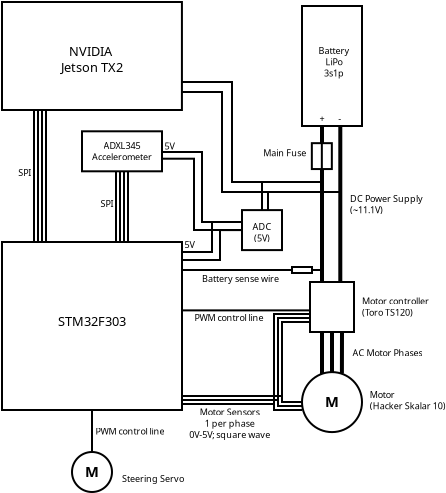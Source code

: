 <?xml version="1.0" encoding="UTF-8"?>
<dia:diagram xmlns:dia="http://www.lysator.liu.se/~alla/dia/">
  <dia:layer name="Background" visible="true" active="true">
    <dia:object type="Standard - Text" version="1" id="O0">
      <dia:attribute name="obj_pos">
        <dia:point val="9.384,42.803"/>
      </dia:attribute>
      <dia:attribute name="obj_bb">
        <dia:rectangle val="9.384,42.383;13.611,43.475"/>
      </dia:attribute>
      <dia:attribute name="text">
        <dia:composite type="text">
          <dia:attribute name="string">
            <dia:string>#Motor 
(Hacker Skalar 10)#</dia:string>
          </dia:attribute>
          <dia:attribute name="font">
            <dia:font family="sans" style="0" name="Helvetica"/>
          </dia:attribute>
          <dia:attribute name="height">
            <dia:real val="0.564"/>
          </dia:attribute>
          <dia:attribute name="pos">
            <dia:point val="9.384,42.803"/>
          </dia:attribute>
          <dia:attribute name="color">
            <dia:color val="#000000"/>
          </dia:attribute>
          <dia:attribute name="alignment">
            <dia:enum val="0"/>
          </dia:attribute>
        </dia:composite>
      </dia:attribute>
      <dia:attribute name="valign">
        <dia:enum val="3"/>
      </dia:attribute>
    </dia:object>
    <dia:object type="Standard - Box" version="0" id="O1">
      <dia:attribute name="obj_pos">
        <dia:point val="6.4,37"/>
      </dia:attribute>
      <dia:attribute name="obj_bb">
        <dia:rectangle val="6.35,36.95;8.65,39.55"/>
      </dia:attribute>
      <dia:attribute name="elem_corner">
        <dia:point val="6.4,37"/>
      </dia:attribute>
      <dia:attribute name="elem_width">
        <dia:real val="2.2"/>
      </dia:attribute>
      <dia:attribute name="elem_height">
        <dia:real val="2.5"/>
      </dia:attribute>
      <dia:attribute name="show_background">
        <dia:boolean val="true"/>
      </dia:attribute>
    </dia:object>
    <dia:object type="Standard - Line" version="0" id="O2">
      <dia:attribute name="obj_pos">
        <dia:point val="7.5,39.5"/>
      </dia:attribute>
      <dia:attribute name="obj_bb">
        <dia:rectangle val="7.4,39.4;7.6,41.6"/>
      </dia:attribute>
      <dia:attribute name="conn_endpoints">
        <dia:point val="7.5,39.5"/>
        <dia:point val="7.5,41.5"/>
      </dia:attribute>
      <dia:attribute name="numcp">
        <dia:int val="1"/>
      </dia:attribute>
      <dia:attribute name="line_width">
        <dia:real val="0.2"/>
      </dia:attribute>
      <dia:connections>
        <dia:connection handle="0" to="O1" connection="6"/>
      </dia:connections>
    </dia:object>
    <dia:object type="Standard - Line" version="0" id="O3">
      <dia:attribute name="obj_pos">
        <dia:point val="8,39.5"/>
      </dia:attribute>
      <dia:attribute name="obj_bb">
        <dia:rectangle val="7.894,39.4;8.1,41.675"/>
      </dia:attribute>
      <dia:attribute name="conn_endpoints">
        <dia:point val="8,39.5"/>
        <dia:point val="7.995,41.575"/>
      </dia:attribute>
      <dia:attribute name="numcp">
        <dia:int val="1"/>
      </dia:attribute>
      <dia:attribute name="line_width">
        <dia:real val="0.2"/>
      </dia:attribute>
    </dia:object>
    <dia:object type="Standard - Line" version="0" id="O4">
      <dia:attribute name="obj_pos">
        <dia:point val="7,39.5"/>
      </dia:attribute>
      <dia:attribute name="obj_bb">
        <dia:rectangle val="6.9,39.4;7.1,41.7"/>
      </dia:attribute>
      <dia:attribute name="conn_endpoints">
        <dia:point val="7,39.5"/>
        <dia:point val="7,41.6"/>
      </dia:attribute>
      <dia:attribute name="numcp">
        <dia:int val="1"/>
      </dia:attribute>
      <dia:attribute name="line_width">
        <dia:real val="0.2"/>
      </dia:attribute>
    </dia:object>
    <dia:object type="Standard - Text" version="1" id="O5">
      <dia:attribute name="obj_pos">
        <dia:point val="8.522,40.713"/>
      </dia:attribute>
      <dia:attribute name="obj_bb">
        <dia:rectangle val="8.522,40.28;12.343,40.847"/>
      </dia:attribute>
      <dia:attribute name="text">
        <dia:composite type="text">
          <dia:attribute name="string">
            <dia:string>#AC Motor Phases#</dia:string>
          </dia:attribute>
          <dia:attribute name="font">
            <dia:font family="sans" style="0" name="Helvetica"/>
          </dia:attribute>
          <dia:attribute name="height">
            <dia:real val="0.564"/>
          </dia:attribute>
          <dia:attribute name="pos">
            <dia:point val="8.522,40.713"/>
          </dia:attribute>
          <dia:attribute name="color">
            <dia:color val="#000000"/>
          </dia:attribute>
          <dia:attribute name="alignment">
            <dia:enum val="0"/>
          </dia:attribute>
        </dia:composite>
      </dia:attribute>
      <dia:attribute name="valign">
        <dia:enum val="3"/>
      </dia:attribute>
    </dia:object>
    <dia:object type="Standard - Box" version="0" id="O6">
      <dia:attribute name="obj_pos">
        <dia:point val="-9,35"/>
      </dia:attribute>
      <dia:attribute name="obj_bb">
        <dia:rectangle val="-9.05,34.95;0.05,43.45"/>
      </dia:attribute>
      <dia:attribute name="elem_corner">
        <dia:point val="-9,35"/>
      </dia:attribute>
      <dia:attribute name="elem_width">
        <dia:real val="9"/>
      </dia:attribute>
      <dia:attribute name="elem_height">
        <dia:real val="8.4"/>
      </dia:attribute>
      <dia:attribute name="show_background">
        <dia:boolean val="true"/>
      </dia:attribute>
    </dia:object>
    <dia:object type="Standard - Text" version="1" id="O7">
      <dia:attribute name="obj_pos">
        <dia:point val="-4.5,39.2"/>
      </dia:attribute>
      <dia:attribute name="obj_bb">
        <dia:rectangle val="-6.378,38.605;-2.623,39.35"/>
      </dia:attribute>
      <dia:attribute name="text">
        <dia:composite type="text">
          <dia:attribute name="string">
            <dia:string>#STM32F303#</dia:string>
          </dia:attribute>
          <dia:attribute name="font">
            <dia:font family="sans" style="0" name="Helvetica"/>
          </dia:attribute>
          <dia:attribute name="height">
            <dia:real val="0.8"/>
          </dia:attribute>
          <dia:attribute name="pos">
            <dia:point val="-4.5,39.2"/>
          </dia:attribute>
          <dia:attribute name="color">
            <dia:color val="#000000"/>
          </dia:attribute>
          <dia:attribute name="alignment">
            <dia:enum val="1"/>
          </dia:attribute>
        </dia:composite>
      </dia:attribute>
      <dia:attribute name="valign">
        <dia:enum val="3"/>
      </dia:attribute>
      <dia:connections>
        <dia:connection handle="0" to="O6" connection="8"/>
      </dia:connections>
    </dia:object>
    <dia:object type="Standard - ZigZagLine" version="1" id="O8">
      <dia:attribute name="obj_pos">
        <dia:point val="6,43"/>
      </dia:attribute>
      <dia:attribute name="obj_bb">
        <dia:rectangle val="4.95,38.95;6.45,43.05"/>
      </dia:attribute>
      <dia:attribute name="orth_points">
        <dia:point val="6,43"/>
        <dia:point val="5,43"/>
        <dia:point val="5,39"/>
        <dia:point val="6.4,39"/>
      </dia:attribute>
      <dia:attribute name="orth_orient">
        <dia:enum val="0"/>
        <dia:enum val="1"/>
        <dia:enum val="0"/>
      </dia:attribute>
      <dia:attribute name="autorouting">
        <dia:boolean val="false"/>
      </dia:attribute>
    </dia:object>
    <dia:object type="Standard - ZigZagLine" version="1" id="O9">
      <dia:attribute name="obj_pos">
        <dia:point val="6,43.2"/>
      </dia:attribute>
      <dia:attribute name="obj_bb">
        <dia:rectangle val="4.75,38.75;6.45,43.25"/>
      </dia:attribute>
      <dia:attribute name="orth_points">
        <dia:point val="6,43.2"/>
        <dia:point val="4.8,43.2"/>
        <dia:point val="4.8,38.8"/>
        <dia:point val="6.4,38.8"/>
      </dia:attribute>
      <dia:attribute name="orth_orient">
        <dia:enum val="0"/>
        <dia:enum val="1"/>
        <dia:enum val="0"/>
      </dia:attribute>
      <dia:attribute name="autorouting">
        <dia:boolean val="false"/>
      </dia:attribute>
    </dia:object>
    <dia:object type="Standard - ZigZagLine" version="1" id="O10">
      <dia:attribute name="obj_pos">
        <dia:point val="6,43.4"/>
      </dia:attribute>
      <dia:attribute name="obj_bb">
        <dia:rectangle val="4.55,38.55;6.45,43.45"/>
      </dia:attribute>
      <dia:attribute name="orth_points">
        <dia:point val="6,43.4"/>
        <dia:point val="4.6,43.4"/>
        <dia:point val="4.6,38.6"/>
        <dia:point val="6.4,38.6"/>
      </dia:attribute>
      <dia:attribute name="orth_orient">
        <dia:enum val="0"/>
        <dia:enum val="1"/>
        <dia:enum val="0"/>
      </dia:attribute>
      <dia:attribute name="autorouting">
        <dia:boolean val="false"/>
      </dia:attribute>
    </dia:object>
    <dia:object type="Standard - Line" version="0" id="O11">
      <dia:attribute name="obj_pos">
        <dia:point val="0,43.1"/>
      </dia:attribute>
      <dia:attribute name="obj_bb">
        <dia:rectangle val="-0.05,43.05;4.65,43.15"/>
      </dia:attribute>
      <dia:attribute name="conn_endpoints">
        <dia:point val="0,43.1"/>
        <dia:point val="4.6,43.1"/>
      </dia:attribute>
      <dia:attribute name="numcp">
        <dia:int val="1"/>
      </dia:attribute>
    </dia:object>
    <dia:object type="Standard - Line" version="0" id="O12">
      <dia:attribute name="obj_pos">
        <dia:point val="0,42.9"/>
      </dia:attribute>
      <dia:attribute name="obj_bb">
        <dia:rectangle val="-0.05,42.85;4.85,42.95"/>
      </dia:attribute>
      <dia:attribute name="conn_endpoints">
        <dia:point val="0,42.9"/>
        <dia:point val="4.8,42.9"/>
      </dia:attribute>
      <dia:attribute name="numcp">
        <dia:int val="1"/>
      </dia:attribute>
    </dia:object>
    <dia:object type="Standard - Line" version="0" id="O13">
      <dia:attribute name="obj_pos">
        <dia:point val="0,42.7"/>
      </dia:attribute>
      <dia:attribute name="obj_bb">
        <dia:rectangle val="-0.05,42.65;5.05,42.75"/>
      </dia:attribute>
      <dia:attribute name="conn_endpoints">
        <dia:point val="0,42.7"/>
        <dia:point val="5,42.7"/>
      </dia:attribute>
      <dia:attribute name="numcp">
        <dia:int val="1"/>
      </dia:attribute>
    </dia:object>
    <dia:object type="Standard - Text" version="1" id="O14">
      <dia:attribute name="obj_pos">
        <dia:point val="2.387,43.669"/>
      </dia:attribute>
      <dia:attribute name="obj_bb">
        <dia:rectangle val="0.115,43.249;4.658,44.905"/>
      </dia:attribute>
      <dia:attribute name="text">
        <dia:composite type="text">
          <dia:attribute name="string">
            <dia:string>#Motor Sensors
1 per phase
0V-5V; square wave#</dia:string>
          </dia:attribute>
          <dia:attribute name="font">
            <dia:font family="sans" style="0" name="Helvetica"/>
          </dia:attribute>
          <dia:attribute name="height">
            <dia:real val="0.564"/>
          </dia:attribute>
          <dia:attribute name="pos">
            <dia:point val="2.387,43.669"/>
          </dia:attribute>
          <dia:attribute name="color">
            <dia:color val="#000000"/>
          </dia:attribute>
          <dia:attribute name="alignment">
            <dia:enum val="1"/>
          </dia:attribute>
        </dia:composite>
      </dia:attribute>
      <dia:attribute name="valign">
        <dia:enum val="3"/>
      </dia:attribute>
      <dia:connections>
        <dia:connection handle="0" to="O11" connection="0"/>
      </dia:connections>
    </dia:object>
    <dia:object type="Standard - Line" version="0" id="O15">
      <dia:attribute name="obj_pos">
        <dia:point val="6.4,38.419"/>
      </dia:attribute>
      <dia:attribute name="obj_bb">
        <dia:rectangle val="-0.05,38.369;6.45,38.469"/>
      </dia:attribute>
      <dia:attribute name="conn_endpoints">
        <dia:point val="6.4,38.419"/>
        <dia:point val="0,38.419"/>
      </dia:attribute>
      <dia:attribute name="numcp">
        <dia:int val="1"/>
      </dia:attribute>
    </dia:object>
    <dia:object type="Standard - Text" version="1" id="O16">
      <dia:attribute name="obj_pos">
        <dia:point val="2.352,38.946"/>
      </dia:attribute>
      <dia:attribute name="obj_bb">
        <dia:rectangle val="0.454,38.526;4.249,39.054"/>
      </dia:attribute>
      <dia:attribute name="text">
        <dia:composite type="text">
          <dia:attribute name="string">
            <dia:string>#PWM control line#</dia:string>
          </dia:attribute>
          <dia:attribute name="font">
            <dia:font family="sans" style="0" name="Helvetica"/>
          </dia:attribute>
          <dia:attribute name="height">
            <dia:real val="0.564"/>
          </dia:attribute>
          <dia:attribute name="pos">
            <dia:point val="2.352,38.946"/>
          </dia:attribute>
          <dia:attribute name="color">
            <dia:color val="#000000"/>
          </dia:attribute>
          <dia:attribute name="alignment">
            <dia:enum val="1"/>
          </dia:attribute>
        </dia:composite>
      </dia:attribute>
      <dia:attribute name="valign">
        <dia:enum val="3"/>
      </dia:attribute>
      <dia:connections>
        <dia:connection handle="0" to="O15" connection="0"/>
      </dia:connections>
    </dia:object>
    <dia:object type="Standard - Box" version="0" id="O17">
      <dia:attribute name="obj_pos">
        <dia:point val="6,23.2"/>
      </dia:attribute>
      <dia:attribute name="obj_bb">
        <dia:rectangle val="5.95,23.15;9.05,29.25"/>
      </dia:attribute>
      <dia:attribute name="elem_corner">
        <dia:point val="6,23.2"/>
      </dia:attribute>
      <dia:attribute name="elem_width">
        <dia:real val="3.0"/>
      </dia:attribute>
      <dia:attribute name="elem_height">
        <dia:real val="6.0"/>
      </dia:attribute>
      <dia:attribute name="show_background">
        <dia:boolean val="true"/>
      </dia:attribute>
    </dia:object>
    <dia:object type="Standard - Line" version="0" id="O18">
      <dia:attribute name="obj_pos">
        <dia:point val="7,29.2"/>
      </dia:attribute>
      <dia:attribute name="obj_bb">
        <dia:rectangle val="6.9,29.1;7.1,37.1"/>
      </dia:attribute>
      <dia:attribute name="conn_endpoints">
        <dia:point val="7,29.2"/>
        <dia:point val="7,37"/>
      </dia:attribute>
      <dia:attribute name="numcp">
        <dia:int val="1"/>
      </dia:attribute>
      <dia:attribute name="line_width">
        <dia:real val="0.2"/>
      </dia:attribute>
    </dia:object>
    <dia:object type="Standard - Line" version="0" id="O19">
      <dia:attribute name="obj_pos">
        <dia:point val="7.915,29.2"/>
      </dia:attribute>
      <dia:attribute name="obj_bb">
        <dia:rectangle val="7.815,29.1;8.015,37.1"/>
      </dia:attribute>
      <dia:attribute name="conn_endpoints">
        <dia:point val="7.915,29.2"/>
        <dia:point val="7.915,37"/>
      </dia:attribute>
      <dia:attribute name="numcp">
        <dia:int val="1"/>
      </dia:attribute>
      <dia:attribute name="line_width">
        <dia:real val="0.2"/>
      </dia:attribute>
    </dia:object>
    <dia:object type="Standard - Text" version="1" id="O20">
      <dia:attribute name="obj_pos">
        <dia:point val="8.4,33"/>
      </dia:attribute>
      <dia:attribute name="obj_bb">
        <dia:rectangle val="8.4,32.58;12.422,33.672"/>
      </dia:attribute>
      <dia:attribute name="text">
        <dia:composite type="text">
          <dia:attribute name="string">
            <dia:string>#DC Power Supply 
(~11.1V)#</dia:string>
          </dia:attribute>
          <dia:attribute name="font">
            <dia:font family="sans" style="0" name="Helvetica"/>
          </dia:attribute>
          <dia:attribute name="height">
            <dia:real val="0.564"/>
          </dia:attribute>
          <dia:attribute name="pos">
            <dia:point val="8.4,33"/>
          </dia:attribute>
          <dia:attribute name="color">
            <dia:color val="#000000"/>
          </dia:attribute>
          <dia:attribute name="alignment">
            <dia:enum val="0"/>
          </dia:attribute>
        </dia:composite>
      </dia:attribute>
      <dia:attribute name="valign">
        <dia:enum val="3"/>
      </dia:attribute>
    </dia:object>
    <dia:object type="Standard - Text" version="1" id="O21">
      <dia:attribute name="obj_pos">
        <dia:point val="7.6,25.6"/>
      </dia:attribute>
      <dia:attribute name="obj_bb">
        <dia:rectangle val="6.764,25.18;8.436,26.836"/>
      </dia:attribute>
      <dia:attribute name="text">
        <dia:composite type="text">
          <dia:attribute name="string">
            <dia:string>#Battery
LiPo
3s1p#</dia:string>
          </dia:attribute>
          <dia:attribute name="font">
            <dia:font family="sans" style="0" name="Helvetica"/>
          </dia:attribute>
          <dia:attribute name="height">
            <dia:real val="0.564"/>
          </dia:attribute>
          <dia:attribute name="pos">
            <dia:point val="7.6,25.6"/>
          </dia:attribute>
          <dia:attribute name="color">
            <dia:color val="#000000"/>
          </dia:attribute>
          <dia:attribute name="alignment">
            <dia:enum val="1"/>
          </dia:attribute>
        </dia:composite>
      </dia:attribute>
      <dia:attribute name="valign">
        <dia:enum val="3"/>
      </dia:attribute>
    </dia:object>
    <dia:object type="Circuit - Vertical Fuse (European)" version="1" id="O22">
      <dia:attribute name="obj_pos">
        <dia:point val="6.492,29.411"/>
      </dia:attribute>
      <dia:attribute name="obj_bb">
        <dia:rectangle val="6.442,29.411;7.542,32"/>
      </dia:attribute>
      <dia:attribute name="meta">
        <dia:composite type="dict"/>
      </dia:attribute>
      <dia:attribute name="elem_corner">
        <dia:point val="6.492,29.411"/>
      </dia:attribute>
      <dia:attribute name="elem_width">
        <dia:real val="1.0"/>
      </dia:attribute>
      <dia:attribute name="elem_height">
        <dia:real val="2.589"/>
      </dia:attribute>
      <dia:attribute name="line_width">
        <dia:real val="0.1"/>
      </dia:attribute>
      <dia:attribute name="line_colour">
        <dia:color val="#000000"/>
      </dia:attribute>
      <dia:attribute name="fill_colour">
        <dia:color val="#ffffff"/>
      </dia:attribute>
      <dia:attribute name="show_background">
        <dia:boolean val="true"/>
      </dia:attribute>
      <dia:attribute name="line_style">
        <dia:enum val="0"/>
        <dia:real val="1"/>
      </dia:attribute>
      <dia:attribute name="flip_horizontal">
        <dia:boolean val="false"/>
      </dia:attribute>
      <dia:attribute name="flip_vertical">
        <dia:boolean val="false"/>
      </dia:attribute>
      <dia:attribute name="subscale">
        <dia:real val="1"/>
      </dia:attribute>
    </dia:object>
    <dia:object type="Standard - Text" version="1" id="O23">
      <dia:attribute name="obj_pos">
        <dia:point val="6.21,30.71"/>
      </dia:attribute>
      <dia:attribute name="obj_bb">
        <dia:rectangle val="3.925,30.29;6.21,30.818"/>
      </dia:attribute>
      <dia:attribute name="text">
        <dia:composite type="text">
          <dia:attribute name="string">
            <dia:string>#Main Fuse#</dia:string>
          </dia:attribute>
          <dia:attribute name="font">
            <dia:font family="sans" style="0" name="Helvetica"/>
          </dia:attribute>
          <dia:attribute name="height">
            <dia:real val="0.564"/>
          </dia:attribute>
          <dia:attribute name="pos">
            <dia:point val="6.21,30.71"/>
          </dia:attribute>
          <dia:attribute name="color">
            <dia:color val="#000000"/>
          </dia:attribute>
          <dia:attribute name="alignment">
            <dia:enum val="2"/>
          </dia:attribute>
        </dia:composite>
      </dia:attribute>
      <dia:attribute name="valign">
        <dia:enum val="3"/>
      </dia:attribute>
    </dia:object>
    <dia:object type="Standard - Line" version="0" id="O24">
      <dia:attribute name="obj_pos">
        <dia:point val="-4.5,43.4"/>
      </dia:attribute>
      <dia:attribute name="obj_bb">
        <dia:rectangle val="-4.55,43.35;-4.45,45.55"/>
      </dia:attribute>
      <dia:attribute name="conn_endpoints">
        <dia:point val="-4.5,43.4"/>
        <dia:point val="-4.5,45.5"/>
      </dia:attribute>
      <dia:attribute name="numcp">
        <dia:int val="1"/>
      </dia:attribute>
      <dia:connections>
        <dia:connection handle="0" to="O6" connection="6"/>
        <dia:connection handle="1" to="O29" connection="1"/>
      </dia:connections>
    </dia:object>
    <dia:object type="Standard - Text" version="1" id="O25">
      <dia:attribute name="obj_pos">
        <dia:point val="-3,47"/>
      </dia:attribute>
      <dia:attribute name="obj_bb">
        <dia:rectangle val="-3,46.58;0.345,47.108"/>
      </dia:attribute>
      <dia:attribute name="text">
        <dia:composite type="text">
          <dia:attribute name="string">
            <dia:string>#Steering Servo#</dia:string>
          </dia:attribute>
          <dia:attribute name="font">
            <dia:font family="sans" style="0" name="Helvetica"/>
          </dia:attribute>
          <dia:attribute name="height">
            <dia:real val="0.564"/>
          </dia:attribute>
          <dia:attribute name="pos">
            <dia:point val="-3,47"/>
          </dia:attribute>
          <dia:attribute name="color">
            <dia:color val="#000000"/>
          </dia:attribute>
          <dia:attribute name="alignment">
            <dia:enum val="0"/>
          </dia:attribute>
        </dia:composite>
      </dia:attribute>
      <dia:attribute name="valign">
        <dia:enum val="3"/>
      </dia:attribute>
    </dia:object>
    <dia:object type="Standard - Text" version="1" id="O26">
      <dia:attribute name="obj_pos">
        <dia:point val="-4.325,44.625"/>
      </dia:attribute>
      <dia:attribute name="obj_bb">
        <dia:rectangle val="-4.325,44.205;-0.53,44.733"/>
      </dia:attribute>
      <dia:attribute name="text">
        <dia:composite type="text">
          <dia:attribute name="string">
            <dia:string>#PWM control line#</dia:string>
          </dia:attribute>
          <dia:attribute name="font">
            <dia:font family="sans" style="0" name="Helvetica"/>
          </dia:attribute>
          <dia:attribute name="height">
            <dia:real val="0.564"/>
          </dia:attribute>
          <dia:attribute name="pos">
            <dia:point val="-4.325,44.625"/>
          </dia:attribute>
          <dia:attribute name="color">
            <dia:color val="#000000"/>
          </dia:attribute>
          <dia:attribute name="alignment">
            <dia:enum val="0"/>
          </dia:attribute>
        </dia:composite>
      </dia:attribute>
      <dia:attribute name="valign">
        <dia:enum val="3"/>
      </dia:attribute>
      <dia:connections>
        <dia:connection handle="0" to="O24" connection="0"/>
      </dia:connections>
    </dia:object>
    <dia:object type="Standard - Ellipse" version="0" id="O27">
      <dia:attribute name="obj_pos">
        <dia:point val="6,41.505"/>
      </dia:attribute>
      <dia:attribute name="obj_bb">
        <dia:rectangle val="5.95,41.455;9.05,44.555"/>
      </dia:attribute>
      <dia:attribute name="elem_corner">
        <dia:point val="6,41.505"/>
      </dia:attribute>
      <dia:attribute name="elem_width">
        <dia:real val="3"/>
      </dia:attribute>
      <dia:attribute name="elem_height">
        <dia:real val="3"/>
      </dia:attribute>
    </dia:object>
    <dia:object type="Standard - Text" version="1" id="O28">
      <dia:attribute name="obj_pos">
        <dia:point val="7.5,43.251"/>
      </dia:attribute>
      <dia:attribute name="obj_bb">
        <dia:rectangle val="7.134,42.568;7.866,43.423"/>
      </dia:attribute>
      <dia:attribute name="text">
        <dia:composite type="text">
          <dia:attribute name="string">
            <dia:string>#M#</dia:string>
          </dia:attribute>
          <dia:attribute name="font">
            <dia:font family="sans" style="80" name="Helvetica-Bold"/>
          </dia:attribute>
          <dia:attribute name="height">
            <dia:real val="0.917"/>
          </dia:attribute>
          <dia:attribute name="pos">
            <dia:point val="7.5,43.251"/>
          </dia:attribute>
          <dia:attribute name="color">
            <dia:color val="#000000"/>
          </dia:attribute>
          <dia:attribute name="alignment">
            <dia:enum val="1"/>
          </dia:attribute>
        </dia:composite>
      </dia:attribute>
      <dia:attribute name="valign">
        <dia:enum val="3"/>
      </dia:attribute>
      <dia:connections>
        <dia:connection handle="0" to="O27" connection="8"/>
      </dia:connections>
    </dia:object>
    <dia:object type="Standard - Ellipse" version="0" id="O29">
      <dia:attribute name="obj_pos">
        <dia:point val="-5.5,45.5"/>
      </dia:attribute>
      <dia:attribute name="obj_bb">
        <dia:rectangle val="-5.55,45.45;-3.45,47.55"/>
      </dia:attribute>
      <dia:attribute name="elem_corner">
        <dia:point val="-5.5,45.5"/>
      </dia:attribute>
      <dia:attribute name="elem_width">
        <dia:real val="2"/>
      </dia:attribute>
      <dia:attribute name="elem_height">
        <dia:real val="2"/>
      </dia:attribute>
    </dia:object>
    <dia:object type="Standard - Text" version="1" id="O30">
      <dia:attribute name="obj_pos">
        <dia:point val="-4.5,46.75"/>
      </dia:attribute>
      <dia:attribute name="obj_bb">
        <dia:rectangle val="-4.866,46.068;-4.134,46.922"/>
      </dia:attribute>
      <dia:attribute name="text">
        <dia:composite type="text">
          <dia:attribute name="string">
            <dia:string>#M#</dia:string>
          </dia:attribute>
          <dia:attribute name="font">
            <dia:font family="sans" style="80" name="Helvetica-Bold"/>
          </dia:attribute>
          <dia:attribute name="height">
            <dia:real val="0.917"/>
          </dia:attribute>
          <dia:attribute name="pos">
            <dia:point val="-4.5,46.75"/>
          </dia:attribute>
          <dia:attribute name="color">
            <dia:color val="#000000"/>
          </dia:attribute>
          <dia:attribute name="alignment">
            <dia:enum val="1"/>
          </dia:attribute>
        </dia:composite>
      </dia:attribute>
      <dia:attribute name="valign">
        <dia:enum val="3"/>
      </dia:attribute>
      <dia:connections>
        <dia:connection handle="0" to="O29" connection="8"/>
      </dia:connections>
    </dia:object>
    <dia:object type="Standard - Text" version="1" id="O31">
      <dia:attribute name="obj_pos">
        <dia:point val="9,38.119"/>
      </dia:attribute>
      <dia:attribute name="obj_bb">
        <dia:rectangle val="9,37.699;12.765,38.791"/>
      </dia:attribute>
      <dia:attribute name="text">
        <dia:composite type="text">
          <dia:attribute name="string">
            <dia:string>#Motor controller 
(Toro TS120)#</dia:string>
          </dia:attribute>
          <dia:attribute name="font">
            <dia:font family="sans" style="0" name="Helvetica"/>
          </dia:attribute>
          <dia:attribute name="height">
            <dia:real val="0.564"/>
          </dia:attribute>
          <dia:attribute name="pos">
            <dia:point val="9,38.119"/>
          </dia:attribute>
          <dia:attribute name="color">
            <dia:color val="#000000"/>
          </dia:attribute>
          <dia:attribute name="alignment">
            <dia:enum val="0"/>
          </dia:attribute>
        </dia:composite>
      </dia:attribute>
      <dia:attribute name="valign">
        <dia:enum val="3"/>
      </dia:attribute>
    </dia:object>
    <dia:object type="Standard - Box" version="0" id="O32">
      <dia:attribute name="obj_pos">
        <dia:point val="-9,23"/>
      </dia:attribute>
      <dia:attribute name="obj_bb">
        <dia:rectangle val="-9.05,22.95;0.046,28.45"/>
      </dia:attribute>
      <dia:attribute name="elem_corner">
        <dia:point val="-9,23"/>
      </dia:attribute>
      <dia:attribute name="elem_width">
        <dia:real val="8.996"/>
      </dia:attribute>
      <dia:attribute name="elem_height">
        <dia:real val="5.4"/>
      </dia:attribute>
      <dia:attribute name="show_background">
        <dia:boolean val="true"/>
      </dia:attribute>
    </dia:object>
    <dia:object type="Standard - Text" version="1" id="O33">
      <dia:attribute name="obj_pos">
        <dia:point val="-4.502,25.7"/>
      </dia:attribute>
      <dia:attribute name="obj_bb">
        <dia:rectangle val="-6.205,25.105;-2.8,26.65"/>
      </dia:attribute>
      <dia:attribute name="text">
        <dia:composite type="text">
          <dia:attribute name="string">
            <dia:string>#NVIDIA 
Jetson TX2#</dia:string>
          </dia:attribute>
          <dia:attribute name="font">
            <dia:font family="sans" style="0" name="Helvetica"/>
          </dia:attribute>
          <dia:attribute name="height">
            <dia:real val="0.8"/>
          </dia:attribute>
          <dia:attribute name="pos">
            <dia:point val="-4.502,25.7"/>
          </dia:attribute>
          <dia:attribute name="color">
            <dia:color val="#000000"/>
          </dia:attribute>
          <dia:attribute name="alignment">
            <dia:enum val="1"/>
          </dia:attribute>
        </dia:composite>
      </dia:attribute>
      <dia:attribute name="valign">
        <dia:enum val="3"/>
      </dia:attribute>
      <dia:connections>
        <dia:connection handle="0" to="O32" connection="8"/>
      </dia:connections>
    </dia:object>
    <dia:object type="Standard - Line" version="0" id="O34">
      <dia:attribute name="obj_pos">
        <dia:point val="-7.4,28.4"/>
      </dia:attribute>
      <dia:attribute name="obj_bb">
        <dia:rectangle val="-7.45,28.35;-7.35,35.05"/>
      </dia:attribute>
      <dia:attribute name="conn_endpoints">
        <dia:point val="-7.4,28.4"/>
        <dia:point val="-7.4,35"/>
      </dia:attribute>
      <dia:attribute name="numcp">
        <dia:int val="1"/>
      </dia:attribute>
    </dia:object>
    <dia:object type="Standard - Line" version="0" id="O35">
      <dia:attribute name="obj_pos">
        <dia:point val="-7.2,28.4"/>
      </dia:attribute>
      <dia:attribute name="obj_bb">
        <dia:rectangle val="-7.25,28.35;-7.15,35.05"/>
      </dia:attribute>
      <dia:attribute name="conn_endpoints">
        <dia:point val="-7.2,28.4"/>
        <dia:point val="-7.2,35"/>
      </dia:attribute>
      <dia:attribute name="numcp">
        <dia:int val="1"/>
      </dia:attribute>
    </dia:object>
    <dia:object type="Standard - Line" version="0" id="O36">
      <dia:attribute name="obj_pos">
        <dia:point val="-7,28.4"/>
      </dia:attribute>
      <dia:attribute name="obj_bb">
        <dia:rectangle val="-7.05,28.35;-6.95,35.05"/>
      </dia:attribute>
      <dia:attribute name="conn_endpoints">
        <dia:point val="-7,28.4"/>
        <dia:point val="-7,35"/>
      </dia:attribute>
      <dia:attribute name="numcp">
        <dia:int val="1"/>
      </dia:attribute>
    </dia:object>
    <dia:object type="Standard - Line" version="0" id="O37">
      <dia:attribute name="obj_pos">
        <dia:point val="-6.8,28.4"/>
      </dia:attribute>
      <dia:attribute name="obj_bb">
        <dia:rectangle val="-6.85,28.35;-6.75,35.05"/>
      </dia:attribute>
      <dia:attribute name="conn_endpoints">
        <dia:point val="-6.8,28.4"/>
        <dia:point val="-6.8,35"/>
      </dia:attribute>
      <dia:attribute name="numcp">
        <dia:int val="1"/>
      </dia:attribute>
    </dia:object>
    <dia:object type="Standard - Text" version="1" id="O38">
      <dia:attribute name="obj_pos">
        <dia:point val="-7.535,31.7"/>
      </dia:attribute>
      <dia:attribute name="obj_bb">
        <dia:rectangle val="-8.227,31.28;-7.535,31.808"/>
      </dia:attribute>
      <dia:attribute name="text">
        <dia:composite type="text">
          <dia:attribute name="string">
            <dia:string>#SPI#</dia:string>
          </dia:attribute>
          <dia:attribute name="font">
            <dia:font family="sans" style="0" name="Helvetica"/>
          </dia:attribute>
          <dia:attribute name="height">
            <dia:real val="0.564"/>
          </dia:attribute>
          <dia:attribute name="pos">
            <dia:point val="-7.535,31.7"/>
          </dia:attribute>
          <dia:attribute name="color">
            <dia:color val="#000000"/>
          </dia:attribute>
          <dia:attribute name="alignment">
            <dia:enum val="2"/>
          </dia:attribute>
        </dia:composite>
      </dia:attribute>
      <dia:attribute name="valign">
        <dia:enum val="3"/>
      </dia:attribute>
      <dia:connections>
        <dia:connection handle="0" to="O34" connection="0"/>
      </dia:connections>
    </dia:object>
    <dia:object type="Standard - ZigZagLine" version="1" id="O39">
      <dia:attribute name="obj_pos">
        <dia:point val="6.992,32"/>
      </dia:attribute>
      <dia:attribute name="obj_bb">
        <dia:rectangle val="-0.071,26.95;6.992,32.05"/>
      </dia:attribute>
      <dia:attribute name="orth_points">
        <dia:point val="6.992,32"/>
        <dia:point val="6.992,32"/>
        <dia:point val="2.5,32"/>
        <dia:point val="2.5,27"/>
        <dia:point val="0,27"/>
        <dia:point val="0,27"/>
      </dia:attribute>
      <dia:attribute name="orth_orient">
        <dia:enum val="1"/>
        <dia:enum val="0"/>
        <dia:enum val="1"/>
        <dia:enum val="0"/>
        <dia:enum val="1"/>
      </dia:attribute>
      <dia:attribute name="autorouting">
        <dia:boolean val="false"/>
      </dia:attribute>
      <dia:connections>
        <dia:connection handle="0" to="O22" connection="1"/>
      </dia:connections>
    </dia:object>
    <dia:object type="Standard - Text" version="1" id="O40">
      <dia:attribute name="obj_pos">
        <dia:point val="7,29"/>
      </dia:attribute>
      <dia:attribute name="obj_bb">
        <dia:rectangle val="6.81,28.58;7.19,29.108"/>
      </dia:attribute>
      <dia:attribute name="text">
        <dia:composite type="text">
          <dia:attribute name="string">
            <dia:string>#+#</dia:string>
          </dia:attribute>
          <dia:attribute name="font">
            <dia:font family="sans" style="0" name="Helvetica"/>
          </dia:attribute>
          <dia:attribute name="height">
            <dia:real val="0.564"/>
          </dia:attribute>
          <dia:attribute name="pos">
            <dia:point val="7,29"/>
          </dia:attribute>
          <dia:attribute name="color">
            <dia:color val="#000000"/>
          </dia:attribute>
          <dia:attribute name="alignment">
            <dia:enum val="1"/>
          </dia:attribute>
        </dia:composite>
      </dia:attribute>
      <dia:attribute name="valign">
        <dia:enum val="3"/>
      </dia:attribute>
    </dia:object>
    <dia:object type="Standard - Text" version="1" id="O41">
      <dia:attribute name="obj_pos">
        <dia:point val="7.891,29"/>
      </dia:attribute>
      <dia:attribute name="obj_bb">
        <dia:rectangle val="7.81,28.58;7.972,29.108"/>
      </dia:attribute>
      <dia:attribute name="text">
        <dia:composite type="text">
          <dia:attribute name="string">
            <dia:string>#-#</dia:string>
          </dia:attribute>
          <dia:attribute name="font">
            <dia:font family="sans" style="0" name="Helvetica"/>
          </dia:attribute>
          <dia:attribute name="height">
            <dia:real val="0.564"/>
          </dia:attribute>
          <dia:attribute name="pos">
            <dia:point val="7.891,29"/>
          </dia:attribute>
          <dia:attribute name="color">
            <dia:color val="#000000"/>
          </dia:attribute>
          <dia:attribute name="alignment">
            <dia:enum val="1"/>
          </dia:attribute>
        </dia:composite>
      </dia:attribute>
      <dia:attribute name="valign">
        <dia:enum val="3"/>
      </dia:attribute>
    </dia:object>
    <dia:object type="Standard - ZigZagLine" version="1" id="O42">
      <dia:attribute name="obj_pos">
        <dia:point val="7.9,32.5"/>
      </dia:attribute>
      <dia:attribute name="obj_bb">
        <dia:rectangle val="-0.062,27.45;7.9,32.55"/>
      </dia:attribute>
      <dia:attribute name="orth_points">
        <dia:point val="7.9,32.5"/>
        <dia:point val="7.9,32.5"/>
        <dia:point val="2,32.5"/>
        <dia:point val="2,27.5"/>
        <dia:point val="0.008,27.5"/>
        <dia:point val="0.008,27.5"/>
      </dia:attribute>
      <dia:attribute name="orth_orient">
        <dia:enum val="1"/>
        <dia:enum val="0"/>
        <dia:enum val="1"/>
        <dia:enum val="0"/>
        <dia:enum val="1"/>
      </dia:attribute>
      <dia:attribute name="autorouting">
        <dia:boolean val="false"/>
      </dia:attribute>
    </dia:object>
    <dia:object type="Standard - Box" version="0" id="O43">
      <dia:attribute name="obj_pos">
        <dia:point val="-5,29.465"/>
      </dia:attribute>
      <dia:attribute name="obj_bb">
        <dia:rectangle val="-5.05,29.415;-0.95,31.515"/>
      </dia:attribute>
      <dia:attribute name="elem_corner">
        <dia:point val="-5,29.465"/>
      </dia:attribute>
      <dia:attribute name="elem_width">
        <dia:real val="4"/>
      </dia:attribute>
      <dia:attribute name="elem_height">
        <dia:real val="2"/>
      </dia:attribute>
      <dia:attribute name="show_background">
        <dia:boolean val="true"/>
      </dia:attribute>
    </dia:object>
    <dia:object type="Standard - Text" version="1" id="O44">
      <dia:attribute name="obj_pos">
        <dia:point val="-3,30.346"/>
      </dia:attribute>
      <dia:attribute name="obj_bb">
        <dia:rectangle val="-4.657,29.926;-1.343,31.018"/>
      </dia:attribute>
      <dia:attribute name="text">
        <dia:composite type="text">
          <dia:attribute name="string">
            <dia:string>#ADXL345
Accelerometer#</dia:string>
          </dia:attribute>
          <dia:attribute name="font">
            <dia:font family="sans" style="0" name="Helvetica"/>
          </dia:attribute>
          <dia:attribute name="height">
            <dia:real val="0.564"/>
          </dia:attribute>
          <dia:attribute name="pos">
            <dia:point val="-3,30.346"/>
          </dia:attribute>
          <dia:attribute name="color">
            <dia:color val="#000000"/>
          </dia:attribute>
          <dia:attribute name="alignment">
            <dia:enum val="1"/>
          </dia:attribute>
        </dia:composite>
      </dia:attribute>
      <dia:attribute name="valign">
        <dia:enum val="3"/>
      </dia:attribute>
      <dia:connections>
        <dia:connection handle="0" to="O43" connection="8"/>
      </dia:connections>
    </dia:object>
    <dia:object type="Standard - Text" version="1" id="O45">
      <dia:attribute name="obj_pos">
        <dia:point val="-3.425,33.25"/>
      </dia:attribute>
      <dia:attribute name="obj_bb">
        <dia:rectangle val="-4.118,32.83;-3.425,33.358"/>
      </dia:attribute>
      <dia:attribute name="text">
        <dia:composite type="text">
          <dia:attribute name="string">
            <dia:string>#SPI#</dia:string>
          </dia:attribute>
          <dia:attribute name="font">
            <dia:font family="sans" style="0" name="Helvetica"/>
          </dia:attribute>
          <dia:attribute name="height">
            <dia:real val="0.564"/>
          </dia:attribute>
          <dia:attribute name="pos">
            <dia:point val="-3.425,33.25"/>
          </dia:attribute>
          <dia:attribute name="color">
            <dia:color val="#000000"/>
          </dia:attribute>
          <dia:attribute name="alignment">
            <dia:enum val="2"/>
          </dia:attribute>
        </dia:composite>
      </dia:attribute>
      <dia:attribute name="valign">
        <dia:enum val="3"/>
      </dia:attribute>
      <dia:connections>
        <dia:connection handle="0" to="O47" connection="0"/>
      </dia:connections>
    </dia:object>
    <dia:object type="Standard - Line" version="0" id="O46">
      <dia:attribute name="obj_pos">
        <dia:point val="-3.1,31.5"/>
      </dia:attribute>
      <dia:attribute name="obj_bb">
        <dia:rectangle val="-3.15,31.45;-3.05,35.05"/>
      </dia:attribute>
      <dia:attribute name="conn_endpoints">
        <dia:point val="-3.1,31.5"/>
        <dia:point val="-3.1,35"/>
      </dia:attribute>
      <dia:attribute name="numcp">
        <dia:int val="1"/>
      </dia:attribute>
    </dia:object>
    <dia:object type="Standard - Line" version="0" id="O47">
      <dia:attribute name="obj_pos">
        <dia:point val="-3.3,31.5"/>
      </dia:attribute>
      <dia:attribute name="obj_bb">
        <dia:rectangle val="-3.35,31.45;-3.25,35.05"/>
      </dia:attribute>
      <dia:attribute name="conn_endpoints">
        <dia:point val="-3.3,31.5"/>
        <dia:point val="-3.3,35"/>
      </dia:attribute>
      <dia:attribute name="numcp">
        <dia:int val="1"/>
      </dia:attribute>
    </dia:object>
    <dia:object type="Standard - Line" version="0" id="O48">
      <dia:attribute name="obj_pos">
        <dia:point val="-2.7,31.5"/>
      </dia:attribute>
      <dia:attribute name="obj_bb">
        <dia:rectangle val="-2.75,31.45;-2.65,35.05"/>
      </dia:attribute>
      <dia:attribute name="conn_endpoints">
        <dia:point val="-2.7,31.5"/>
        <dia:point val="-2.7,35"/>
      </dia:attribute>
      <dia:attribute name="numcp">
        <dia:int val="1"/>
      </dia:attribute>
    </dia:object>
    <dia:object type="Standard - Line" version="0" id="O49">
      <dia:attribute name="obj_pos">
        <dia:point val="-2.9,31.5"/>
      </dia:attribute>
      <dia:attribute name="obj_bb">
        <dia:rectangle val="-2.95,31.45;-2.85,35.05"/>
      </dia:attribute>
      <dia:attribute name="conn_endpoints">
        <dia:point val="-2.9,31.5"/>
        <dia:point val="-2.9,35"/>
      </dia:attribute>
      <dia:attribute name="numcp">
        <dia:int val="1"/>
      </dia:attribute>
    </dia:object>
    <dia:object type="Standard - Box" version="0" id="O50">
      <dia:attribute name="obj_pos">
        <dia:point val="3,33.405"/>
      </dia:attribute>
      <dia:attribute name="obj_bb">
        <dia:rectangle val="2.95,33.355;5.05,35.455"/>
      </dia:attribute>
      <dia:attribute name="elem_corner">
        <dia:point val="3,33.405"/>
      </dia:attribute>
      <dia:attribute name="elem_width">
        <dia:real val="2"/>
      </dia:attribute>
      <dia:attribute name="elem_height">
        <dia:real val="2"/>
      </dia:attribute>
      <dia:attribute name="show_background">
        <dia:boolean val="true"/>
      </dia:attribute>
    </dia:object>
    <dia:object type="Standard - Text" version="1" id="O51">
      <dia:attribute name="obj_pos">
        <dia:point val="4,34.405"/>
      </dia:attribute>
      <dia:attribute name="obj_bb">
        <dia:rectangle val="3.514,33.985;4.486,35.077"/>
      </dia:attribute>
      <dia:attribute name="text">
        <dia:composite type="text">
          <dia:attribute name="string">
            <dia:string>#ADC
(5V)#</dia:string>
          </dia:attribute>
          <dia:attribute name="font">
            <dia:font family="sans" style="0" name="Helvetica"/>
          </dia:attribute>
          <dia:attribute name="height">
            <dia:real val="0.564"/>
          </dia:attribute>
          <dia:attribute name="pos">
            <dia:point val="4,34.405"/>
          </dia:attribute>
          <dia:attribute name="color">
            <dia:color val="#000000"/>
          </dia:attribute>
          <dia:attribute name="alignment">
            <dia:enum val="1"/>
          </dia:attribute>
        </dia:composite>
      </dia:attribute>
      <dia:attribute name="valign">
        <dia:enum val="3"/>
      </dia:attribute>
      <dia:connections>
        <dia:connection handle="0" to="O50" connection="8"/>
      </dia:connections>
    </dia:object>
    <dia:object type="Standard - Line" version="0" id="O52">
      <dia:attribute name="obj_pos">
        <dia:point val="4,32"/>
      </dia:attribute>
      <dia:attribute name="obj_bb">
        <dia:rectangle val="3.95,31.95;4.05,33.455"/>
      </dia:attribute>
      <dia:attribute name="conn_endpoints">
        <dia:point val="4,32"/>
        <dia:point val="4,33.405"/>
      </dia:attribute>
      <dia:attribute name="numcp">
        <dia:int val="1"/>
      </dia:attribute>
      <dia:connections>
        <dia:connection handle="1" to="O50" connection="1"/>
      </dia:connections>
    </dia:object>
    <dia:object type="Standard - Line" version="0" id="O53">
      <dia:attribute name="obj_pos">
        <dia:point val="4.3,32.5"/>
      </dia:attribute>
      <dia:attribute name="obj_bb">
        <dia:rectangle val="4.25,32.45;4.35,33.45"/>
      </dia:attribute>
      <dia:attribute name="conn_endpoints">
        <dia:point val="4.3,32.5"/>
        <dia:point val="4.3,33.4"/>
      </dia:attribute>
      <dia:attribute name="numcp">
        <dia:int val="1"/>
      </dia:attribute>
    </dia:object>
    <dia:object type="Standard - ZigZagLine" version="1" id="O54">
      <dia:attribute name="obj_pos">
        <dia:point val="-1,30.465"/>
      </dia:attribute>
      <dia:attribute name="obj_bb">
        <dia:rectangle val="-1.05,30.415;3.071,34.05"/>
      </dia:attribute>
      <dia:attribute name="orth_points">
        <dia:point val="-1,30.465"/>
        <dia:point val="-1,30.5"/>
        <dia:point val="1,30.5"/>
        <dia:point val="1,34"/>
        <dia:point val="3,34"/>
        <dia:point val="3,34"/>
      </dia:attribute>
      <dia:attribute name="orth_orient">
        <dia:enum val="1"/>
        <dia:enum val="0"/>
        <dia:enum val="1"/>
        <dia:enum val="0"/>
        <dia:enum val="1"/>
      </dia:attribute>
      <dia:attribute name="autorouting">
        <dia:boolean val="false"/>
      </dia:attribute>
      <dia:connections>
        <dia:connection handle="0" to="O43" connection="4"/>
      </dia:connections>
    </dia:object>
    <dia:object type="Standard - ZigZagLine" version="1" id="O55">
      <dia:attribute name="obj_pos">
        <dia:point val="-1,30.8"/>
      </dia:attribute>
      <dia:attribute name="obj_bb">
        <dia:rectangle val="-1.05,30.75;3.05,34.455"/>
      </dia:attribute>
      <dia:attribute name="orth_points">
        <dia:point val="-1,30.8"/>
        <dia:point val="-1,30.835"/>
        <dia:point val="0.6,30.835"/>
        <dia:point val="0.6,34.4"/>
        <dia:point val="3,34.4"/>
        <dia:point val="3,34.405"/>
      </dia:attribute>
      <dia:attribute name="orth_orient">
        <dia:enum val="1"/>
        <dia:enum val="0"/>
        <dia:enum val="1"/>
        <dia:enum val="0"/>
        <dia:enum val="1"/>
      </dia:attribute>
      <dia:attribute name="autorouting">
        <dia:boolean val="false"/>
      </dia:attribute>
      <dia:connections>
        <dia:connection handle="1" to="O50" connection="3"/>
      </dia:connections>
    </dia:object>
    <dia:object type="Standard - ZigZagLine" version="1" id="O56">
      <dia:attribute name="obj_pos">
        <dia:point val="0,35.5"/>
      </dia:attribute>
      <dia:attribute name="obj_bb">
        <dia:rectangle val="-0.05,33.95;3.05,35.55"/>
      </dia:attribute>
      <dia:attribute name="orth_points">
        <dia:point val="0,35.5"/>
        <dia:point val="1.5,35.5"/>
        <dia:point val="1.5,34"/>
        <dia:point val="3,34"/>
      </dia:attribute>
      <dia:attribute name="orth_orient">
        <dia:enum val="0"/>
        <dia:enum val="1"/>
        <dia:enum val="0"/>
      </dia:attribute>
      <dia:attribute name="autorouting">
        <dia:boolean val="true"/>
      </dia:attribute>
    </dia:object>
    <dia:object type="Standard - ZigZagLine" version="1" id="O57">
      <dia:attribute name="obj_pos">
        <dia:point val="0,35.9"/>
      </dia:attribute>
      <dia:attribute name="obj_bb">
        <dia:rectangle val="-0.05,34.355;3.05,35.95"/>
      </dia:attribute>
      <dia:attribute name="orth_points">
        <dia:point val="0,35.9"/>
        <dia:point val="1.9,35.9"/>
        <dia:point val="1.9,34.405"/>
        <dia:point val="3,34.405"/>
      </dia:attribute>
      <dia:attribute name="orth_orient">
        <dia:enum val="0"/>
        <dia:enum val="1"/>
        <dia:enum val="0"/>
      </dia:attribute>
      <dia:attribute name="autorouting">
        <dia:boolean val="false"/>
      </dia:attribute>
      <dia:connections>
        <dia:connection handle="1" to="O50" connection="3"/>
      </dia:connections>
    </dia:object>
    <dia:object type="Circuit - Horizontal Resistor (European)" version="1" id="O58">
      <dia:attribute name="obj_pos">
        <dia:point val="5,36.25"/>
      </dia:attribute>
      <dia:attribute name="obj_bb">
        <dia:rectangle val="5,36.2;7,36.6"/>
      </dia:attribute>
      <dia:attribute name="meta">
        <dia:composite type="dict"/>
      </dia:attribute>
      <dia:attribute name="elem_corner">
        <dia:point val="5,36.25"/>
      </dia:attribute>
      <dia:attribute name="elem_width">
        <dia:real val="2.0"/>
      </dia:attribute>
      <dia:attribute name="elem_height">
        <dia:real val="0.3"/>
      </dia:attribute>
      <dia:attribute name="line_width">
        <dia:real val="0.1"/>
      </dia:attribute>
      <dia:attribute name="line_colour">
        <dia:color val="#000000"/>
      </dia:attribute>
      <dia:attribute name="fill_colour">
        <dia:color val="#ffffff"/>
      </dia:attribute>
      <dia:attribute name="show_background">
        <dia:boolean val="true"/>
      </dia:attribute>
      <dia:attribute name="line_style">
        <dia:enum val="0"/>
        <dia:real val="1"/>
      </dia:attribute>
      <dia:attribute name="flip_horizontal">
        <dia:boolean val="false"/>
      </dia:attribute>
      <dia:attribute name="flip_vertical">
        <dia:boolean val="false"/>
      </dia:attribute>
      <dia:attribute name="subscale">
        <dia:real val="1"/>
      </dia:attribute>
    </dia:object>
    <dia:object type="Standard - Line" version="0" id="O59">
      <dia:attribute name="obj_pos">
        <dia:point val="5,36.4"/>
      </dia:attribute>
      <dia:attribute name="obj_bb">
        <dia:rectangle val="-0.05,36.35;5.05,36.45"/>
      </dia:attribute>
      <dia:attribute name="conn_endpoints">
        <dia:point val="5,36.4"/>
        <dia:point val="0,36.4"/>
      </dia:attribute>
      <dia:attribute name="numcp">
        <dia:int val="1"/>
      </dia:attribute>
    </dia:object>
    <dia:object type="Standard - Text" version="1" id="O60">
      <dia:attribute name="obj_pos">
        <dia:point val="0.122,35.294"/>
      </dia:attribute>
      <dia:attribute name="obj_bb">
        <dia:rectangle val="0.122,34.874;0.719,35.402"/>
      </dia:attribute>
      <dia:attribute name="text">
        <dia:composite type="text">
          <dia:attribute name="string">
            <dia:string>#5V#</dia:string>
          </dia:attribute>
          <dia:attribute name="font">
            <dia:font family="sans" style="0" name="Helvetica"/>
          </dia:attribute>
          <dia:attribute name="height">
            <dia:real val="0.564"/>
          </dia:attribute>
          <dia:attribute name="pos">
            <dia:point val="0.122,35.294"/>
          </dia:attribute>
          <dia:attribute name="color">
            <dia:color val="#000000"/>
          </dia:attribute>
          <dia:attribute name="alignment">
            <dia:enum val="0"/>
          </dia:attribute>
        </dia:composite>
      </dia:attribute>
      <dia:attribute name="valign">
        <dia:enum val="3"/>
      </dia:attribute>
    </dia:object>
    <dia:object type="Standard - Text" version="1" id="O61">
      <dia:attribute name="obj_pos">
        <dia:point val="-0.878,30.374"/>
      </dia:attribute>
      <dia:attribute name="obj_bb">
        <dia:rectangle val="-0.878,29.954;-0.281,30.481"/>
      </dia:attribute>
      <dia:attribute name="text">
        <dia:composite type="text">
          <dia:attribute name="string">
            <dia:string>#5V#</dia:string>
          </dia:attribute>
          <dia:attribute name="font">
            <dia:font family="sans" style="0" name="Helvetica"/>
          </dia:attribute>
          <dia:attribute name="height">
            <dia:real val="0.564"/>
          </dia:attribute>
          <dia:attribute name="pos">
            <dia:point val="-0.878,30.374"/>
          </dia:attribute>
          <dia:attribute name="color">
            <dia:color val="#000000"/>
          </dia:attribute>
          <dia:attribute name="alignment">
            <dia:enum val="0"/>
          </dia:attribute>
        </dia:composite>
      </dia:attribute>
      <dia:attribute name="valign">
        <dia:enum val="3"/>
      </dia:attribute>
    </dia:object>
    <dia:object type="Standard - Text" version="1" id="O62">
      <dia:attribute name="obj_pos">
        <dia:point val="1,37"/>
      </dia:attribute>
      <dia:attribute name="obj_bb">
        <dia:rectangle val="1,36.58;5.232,37.108"/>
      </dia:attribute>
      <dia:attribute name="text">
        <dia:composite type="text">
          <dia:attribute name="string">
            <dia:string>#Battery sense wire#</dia:string>
          </dia:attribute>
          <dia:attribute name="font">
            <dia:font family="sans" style="0" name="Helvetica"/>
          </dia:attribute>
          <dia:attribute name="height">
            <dia:real val="0.564"/>
          </dia:attribute>
          <dia:attribute name="pos">
            <dia:point val="1,37"/>
          </dia:attribute>
          <dia:attribute name="color">
            <dia:color val="#000000"/>
          </dia:attribute>
          <dia:attribute name="alignment">
            <dia:enum val="0"/>
          </dia:attribute>
        </dia:composite>
      </dia:attribute>
      <dia:attribute name="valign">
        <dia:enum val="3"/>
      </dia:attribute>
    </dia:object>
  </dia:layer>
</dia:diagram>
